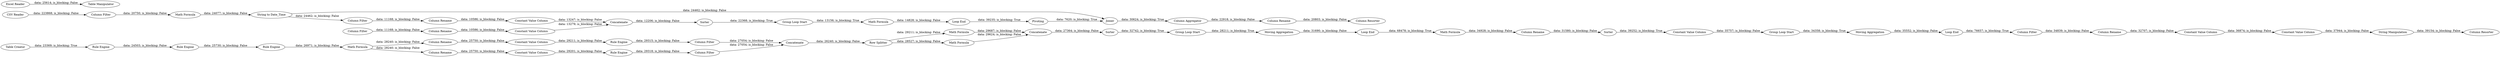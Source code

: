 digraph {
	"1550058059818483509_4" [label="Rule Engine"]
	"-5374039044101714590_58" [label="Column Rename"]
	"1550058059818483509_14" [label="Column Filter"]
	"-4011755847672805407_20" [label="Row Splitter"]
	"-4011755847672805407_16" [label=Sorter]
	"-4011755847672805407_37" [label="Column Rename"]
	"1507138679948145770_38" [label=Sorter]
	"-4683968734722640373_885" [label="Column Resorter"]
	"-6346854618937015970_739" [label="CSV Reader"]
	"-5374039044101714590_61" [label=Sorter]
	"-6346854618937015970_1141" [label="Table Manipulator"]
	"-5374039044101714590_57" [label="Column Rename"]
	"9055781012002384113_69" [label=Joiner]
	"9055781012002384113_63" [label="Group Loop Start"]
	"1550058059818483509_19" [label="Column Rename"]
	"1507138679948145770_41" [label="Constant Value Column"]
	"1550058059818483509_12" [label="Constant Value Column"]
	"9055781012002384113_75" [label="Math Formula"]
	"1550058059818483509_10" [label="Column Filter"]
	"1550058059818483509_5" [label="Math Formula"]
	"9055781012002384113_74" [label="Math Formula"]
	"-5374039044101714590_55" [label="Column Filter"]
	"-4683968734722640373_881" [label="Constant Value Column"]
	"-4011755847672805407_38" [label="Loop End"]
	"1550058059818483509_9" [label="Rule Engine"]
	"1550058059818483509_18" [label="Column Rename"]
	"1507138679948145770_43" [label="Column Filter"]
	"-5374039044101714590_59" [label="Constant Value Column"]
	"-5374039044101714590_60" [label="Constant Value Column"]
	"1507138679948145770_44" [label="Column Rename"]
	"1507138679948145770_39" [label="Group Loop Start"]
	"-4011755847672805407_36" [label="Math Formula"]
	"9055781012002384113_3" [label="Column Rename"]
	"-5374039044101714590_54" [label="Column Filter"]
	"9055781012002384113_76" [label="Loop End"]
	"-4011755847672805407_22" [label=Concatenate]
	"1550058059818483509_3" [label="Rule Engine"]
	"-4011755847672805407_29" [label="Moving Aggregation"]
	"1550058059818483509_13" [label="Rule Engine"]
	"-4683968734722640373_882" [label="Constant Value Column"]
	"1550058059818483509_2" [label="Rule Engine"]
	"-4683968734722640373_884" [label="String Manipulation"]
	"-5374039044101714590_56" [label=Concatenate]
	"-6346854618937015970_1139" [label="Table Creator"]
	"-4011755847672805407_21" [label="Math Formula"]
	"1507138679948145770_45" [label="Loop End"]
	"-4011755847672805407_35" [label="Group Loop Start"]
	"9055781012002384113_2" [label="Column Filter"]
	"1507138679948145770_40" [label="Moving Aggregation"]
	"1550058059818483509_8" [label="Constant Value Column"]
	"9055781012002384113_5" [label="String to Date_Time"]
	"-6346854618937015970_1140" [label="Excel Reader"]
	"1550058059818483509_15" [label=Concatenate]
	"9055781012002384113_68" [label=Pivoting]
	"9055781012002384113_73" [label="Column Resorter"]
	"9055781012002384113_72" [label="Column Aggregator"]
	"-4011755847672805407_18" [label="Math Formula"]
	"1550058059818483509_5" -> "1550058059818483509_19" [label="data: 28240; is_blocking: False"]
	"9055781012002384113_69" -> "9055781012002384113_72" [label="data: 30624; is_blocking: True"]
	"-5374039044101714590_61" -> "9055781012002384113_63" [label="data: 22368; is_blocking: True"]
	"-4011755847672805407_38" -> "-4011755847672805407_36" [label="data: 68478; is_blocking: True"]
	"-5374039044101714590_59" -> "-5374039044101714590_56" [label="data: 13247; is_blocking: False"]
	"1550058059818483509_15" -> "-4011755847672805407_20" [label="data: 26240; is_blocking: False"]
	"-4011755847672805407_20" -> "-4011755847672805407_21" [label="data: 29211; is_blocking: False"]
	"-5374039044101714590_57" -> "-5374039044101714590_59" [label="data: 10586; is_blocking: False"]
	"1550058059818483509_8" -> "1550058059818483509_9" [label="data: 29201; is_blocking: False"]
	"-4011755847672805407_37" -> "1507138679948145770_38" [label="data: 31580; is_blocking: False"]
	"-4011755847672805407_36" -> "-4011755847672805407_37" [label="data: 34928; is_blocking: False"]
	"9055781012002384113_5" -> "9055781012002384113_69" [label="data: 24462; is_blocking: False"]
	"9055781012002384113_76" -> "9055781012002384113_68" [label="data: 39235; is_blocking: True"]
	"-5374039044101714590_55" -> "-5374039044101714590_58" [label="data: 11168; is_blocking: False"]
	"9055781012002384113_72" -> "9055781012002384113_3" [label="data: 22918; is_blocking: False"]
	"-4011755847672805407_20" -> "-4011755847672805407_18" [label="data: 28527; is_blocking: False"]
	"-4683968734722640373_882" -> "-4683968734722640373_881" [label="data: 36874; is_blocking: False"]
	"-4011755847672805407_22" -> "-4011755847672805407_16" [label="data: 27364; is_blocking: False"]
	"1550058059818483509_4" -> "1550058059818483509_5" [label="data: 26971; is_blocking: False"]
	"1550058059818483509_9" -> "1550058059818483509_10" [label="data: 29318; is_blocking: False"]
	"-4683968734722640373_881" -> "-4683968734722640373_884" [label="data: 37944; is_blocking: False"]
	"9055781012002384113_68" -> "9055781012002384113_69" [label="data: 7620; is_blocking: True"]
	"1507138679948145770_41" -> "1507138679948145770_39" [label="data: 35757; is_blocking: False"]
	"9055781012002384113_2" -> "9055781012002384113_74" [label="data: 20750; is_blocking: False"]
	"1550058059818483509_10" -> "1550058059818483509_15" [label="data: 27054; is_blocking: False"]
	"-5374039044101714590_58" -> "-5374039044101714590_60" [label="data: 10586; is_blocking: False"]
	"-4011755847672805407_29" -> "-4011755847672805407_38" [label="data: 31690; is_blocking: False"]
	"-5374039044101714590_54" -> "-5374039044101714590_57" [label="data: 11168; is_blocking: False"]
	"9055781012002384113_5" -> "-5374039044101714590_54" [label="data: 24462; is_blocking: False"]
	"-6346854618937015970_1139" -> "1550058059818483509_2" [label="data: 23369; is_blocking: True"]
	"1507138679948145770_45" -> "1507138679948145770_43" [label="data: 76657; is_blocking: True"]
	"1507138679948145770_38" -> "1507138679948145770_41" [label="data: 39252; is_blocking: True"]
	"9055781012002384113_3" -> "9055781012002384113_73" [label="data: 20803; is_blocking: False"]
	"1550058059818483509_18" -> "1550058059818483509_8" [label="data: 25750; is_blocking: False"]
	"-6346854618937015970_1140" -> "-6346854618937015970_1141" [label="data: 25614; is_blocking: False"]
	"1507138679948145770_44" -> "-4683968734722640373_882" [label="data: 32707; is_blocking: False"]
	"-4011755847672805407_35" -> "-4011755847672805407_29" [label="data: 28211; is_blocking: True"]
	"9055781012002384113_63" -> "9055781012002384113_75" [label="data: 13156; is_blocking: True"]
	"9055781012002384113_75" -> "9055781012002384113_76" [label="data: 14828; is_blocking: False"]
	"-4011755847672805407_21" -> "-4011755847672805407_22" [label="data: 29687; is_blocking: False"]
	"9055781012002384113_74" -> "9055781012002384113_5" [label="data: 24077; is_blocking: False"]
	"1550058059818483509_14" -> "1550058059818483509_15" [label="data: 27054; is_blocking: False"]
	"-4011755847672805407_18" -> "-4011755847672805407_22" [label="data: 29624; is_blocking: False"]
	"1550058059818483509_3" -> "1550058059818483509_4" [label="data: 25730; is_blocking: False"]
	"1550058059818483509_12" -> "1550058059818483509_13" [label="data: 29211; is_blocking: False"]
	"1550058059818483509_19" -> "1550058059818483509_12" [label="data: 25750; is_blocking: False"]
	"1550058059818483509_13" -> "1550058059818483509_14" [label="data: 29315; is_blocking: False"]
	"-5374039044101714590_60" -> "-5374039044101714590_56" [label="data: 13279; is_blocking: False"]
	"-4011755847672805407_16" -> "-4011755847672805407_35" [label="data: 32742; is_blocking: True"]
	"1507138679948145770_39" -> "1507138679948145770_40" [label="data: 34358; is_blocking: True"]
	"1507138679948145770_40" -> "1507138679948145770_45" [label="data: 35552; is_blocking: False"]
	"1550058059818483509_2" -> "1550058059818483509_3" [label="data: 24503; is_blocking: False"]
	"1550058059818483509_5" -> "1550058059818483509_18" [label="data: 28240; is_blocking: False"]
	"-6346854618937015970_739" -> "9055781012002384113_2" [label="data: 223868; is_blocking: False"]
	"-5374039044101714590_56" -> "-5374039044101714590_61" [label="data: 12206; is_blocking: False"]
	"1507138679948145770_43" -> "1507138679948145770_44" [label="data: 34839; is_blocking: False"]
	"-4683968734722640373_884" -> "-4683968734722640373_885" [label="data: 39154; is_blocking: False"]
	rankdir=LR
}
